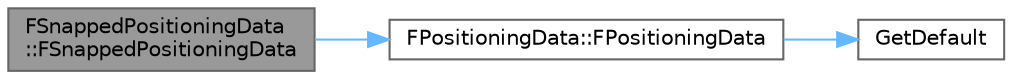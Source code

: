 digraph "FSnappedPositioningData::FSnappedPositioningData"
{
 // INTERACTIVE_SVG=YES
 // LATEX_PDF_SIZE
  bgcolor="transparent";
  edge [fontname=Helvetica,fontsize=10,labelfontname=Helvetica,labelfontsize=10];
  node [fontname=Helvetica,fontsize=10,shape=box,height=0.2,width=0.4];
  rankdir="LR";
  Node1 [id="Node000001",label="FSnappedPositioningData\l::FSnappedPositioningData",height=0.2,width=0.4,color="gray40", fillcolor="grey60", style="filled", fontcolor="black",tooltip=" "];
  Node1 -> Node2 [id="edge1_Node000001_Node000002",color="steelblue1",style="solid",tooltip=" "];
  Node2 [id="Node000002",label="FPositioningData::FPositioningData",height=0.2,width=0.4,color="grey40", fillcolor="white", style="filled",URL="$d1/d56/structFPositioningData.html#a3c2c3b0f020d0e9f9590b7ab5ca3bfeb",tooltip=" "];
  Node2 -> Node3 [id="edge2_Node000002_Node000003",color="steelblue1",style="solid",tooltip=" "];
  Node3 [id="Node000003",label="GetDefault",height=0.2,width=0.4,color="grey40", fillcolor="white", style="filled",URL="$d7/d66/MemoryLayout_8h.html#a29fa854f59af6659ec8dbc130aab2082",tooltip=" "];
}
